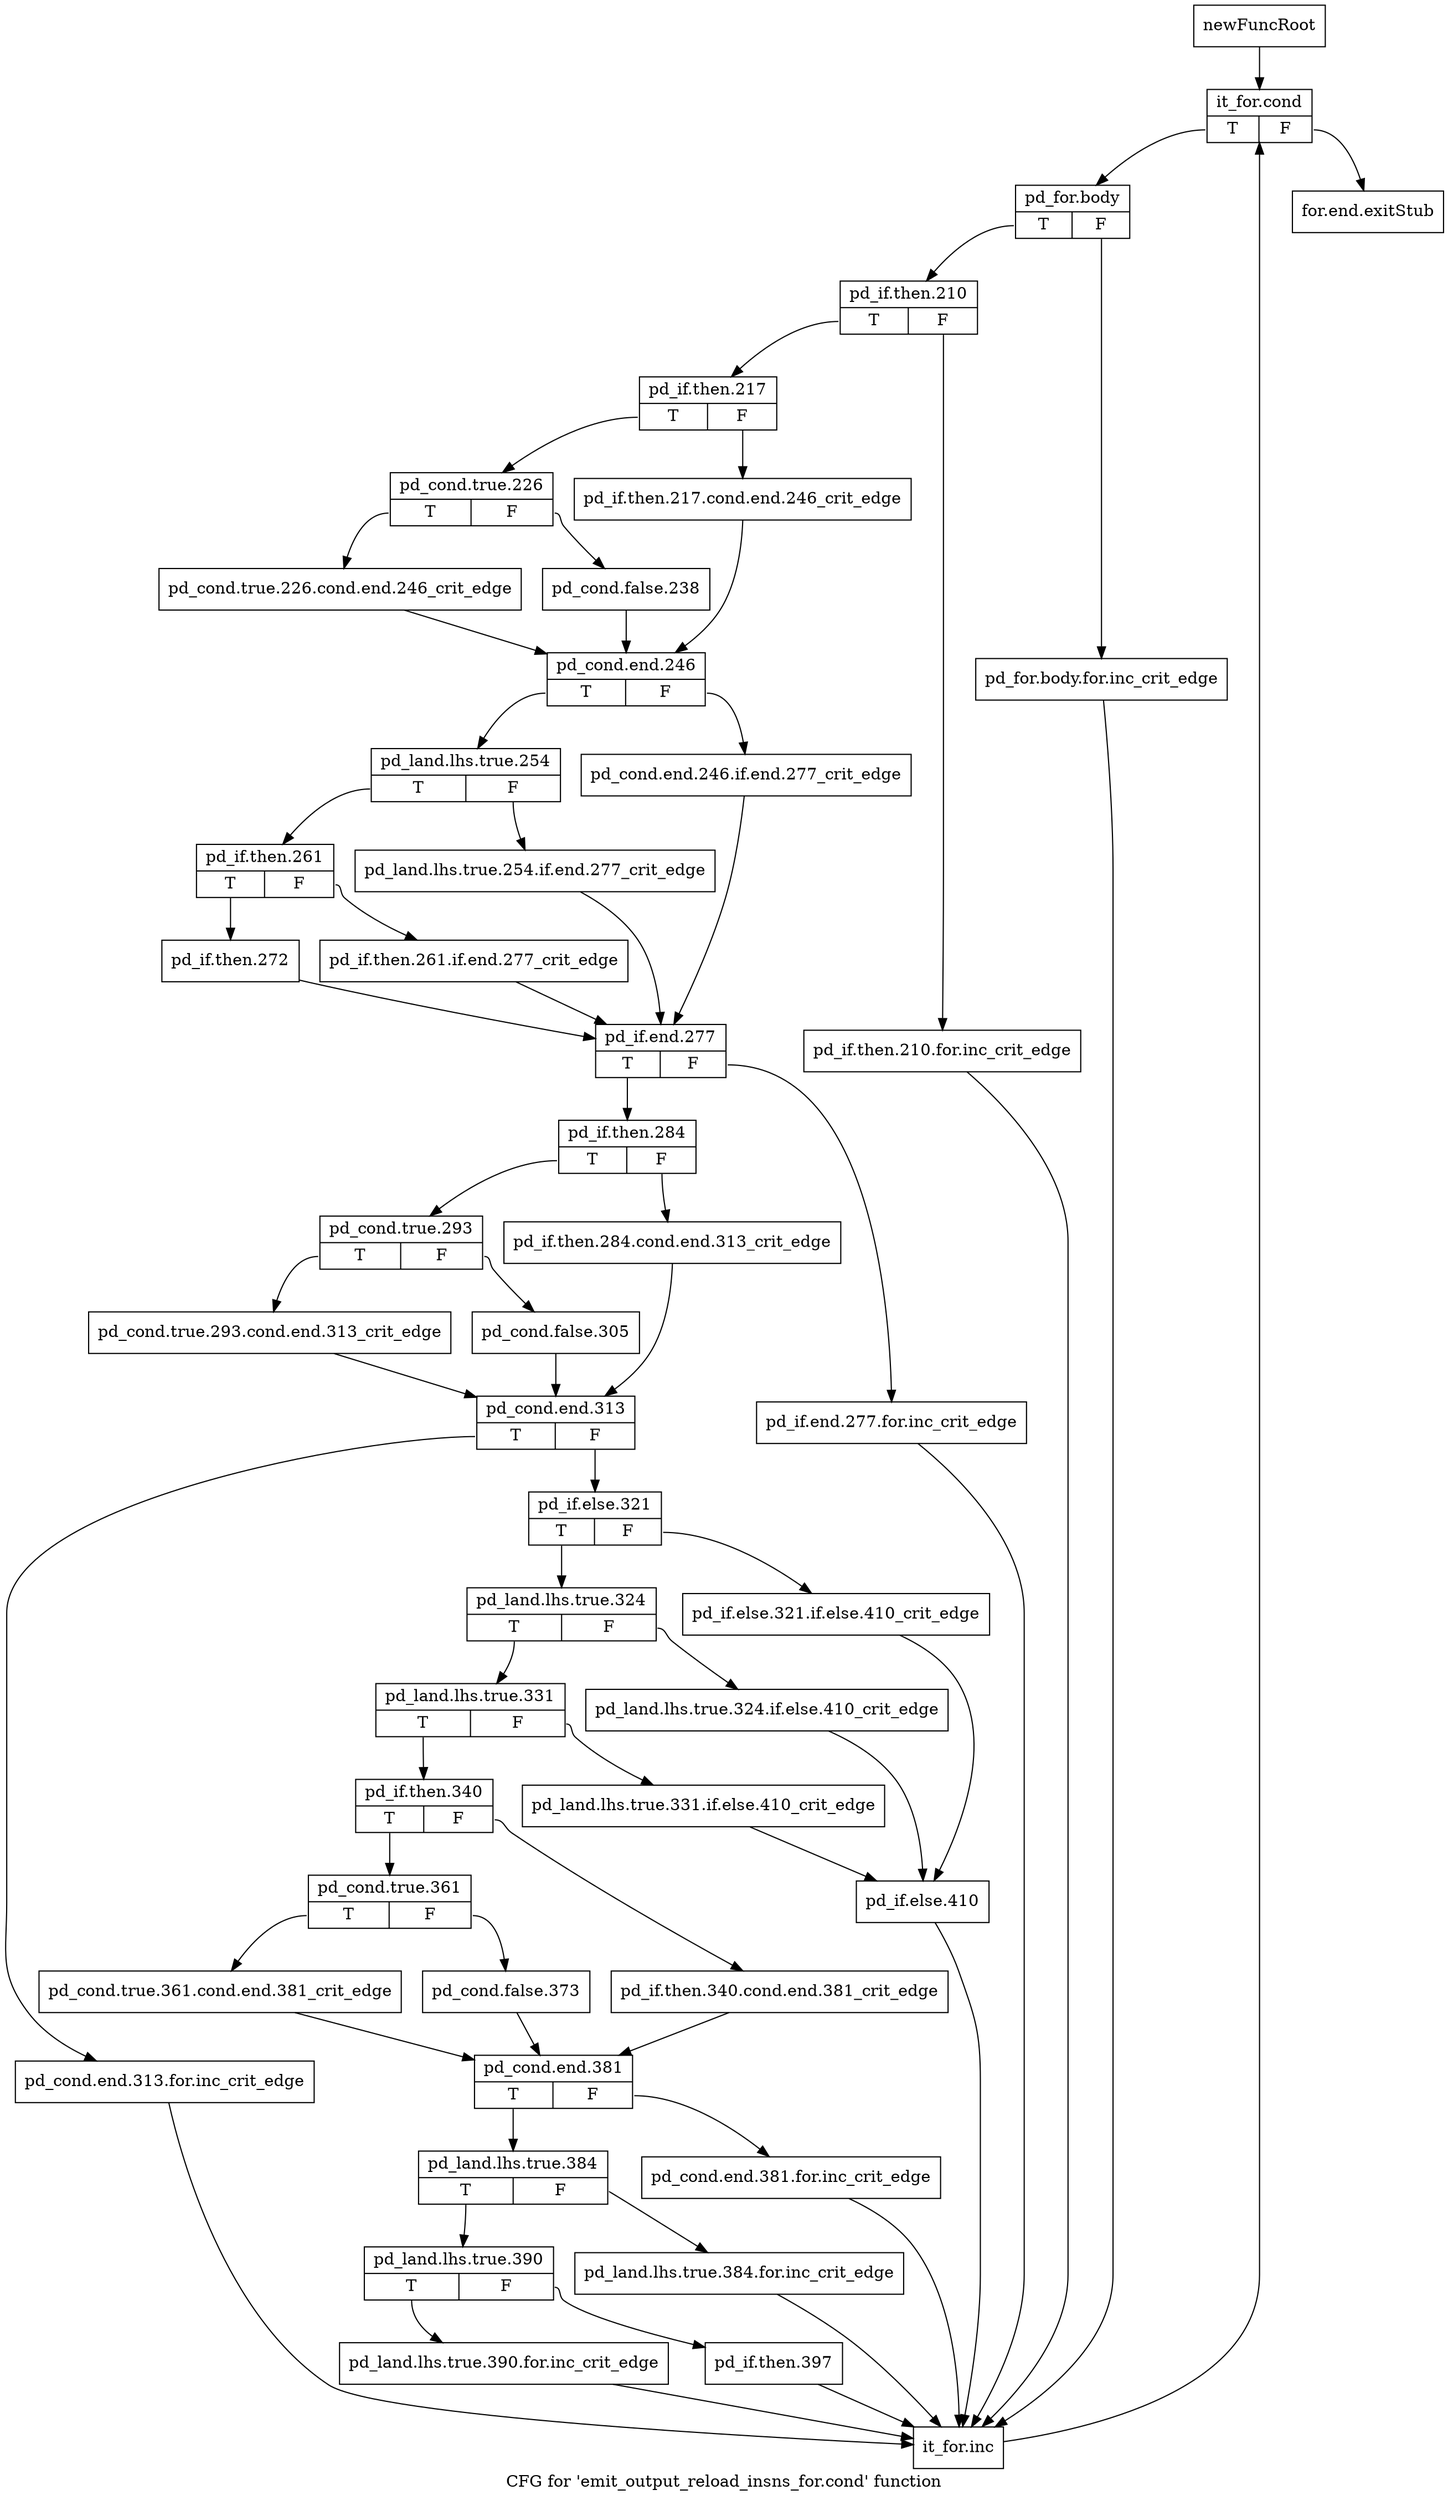 digraph "CFG for 'emit_output_reload_insns_for.cond' function" {
	label="CFG for 'emit_output_reload_insns_for.cond' function";

	Node0xbf81010 [shape=record,label="{newFuncRoot}"];
	Node0xbf81010 -> Node0xbf81600;
	Node0xbf81060 [shape=record,label="{for.end.exitStub}"];
	Node0xbf81600 [shape=record,label="{it_for.cond|{<s0>T|<s1>F}}"];
	Node0xbf81600:s0 -> Node0xbf81650;
	Node0xbf81600:s1 -> Node0xbf81060;
	Node0xbf81650 [shape=record,label="{pd_for.body|{<s0>T|<s1>F}}"];
	Node0xbf81650:s0 -> Node0xbf816f0;
	Node0xbf81650:s1 -> Node0xbf816a0;
	Node0xbf816a0 [shape=record,label="{pd_for.body.for.inc_crit_edge}"];
	Node0xbf816a0 -> Node0xbf82410;
	Node0xbf816f0 [shape=record,label="{pd_if.then.210|{<s0>T|<s1>F}}"];
	Node0xbf816f0:s0 -> Node0xbf81790;
	Node0xbf816f0:s1 -> Node0xbf81740;
	Node0xbf81740 [shape=record,label="{pd_if.then.210.for.inc_crit_edge}"];
	Node0xbf81740 -> Node0xbf82410;
	Node0xbf81790 [shape=record,label="{pd_if.then.217|{<s0>T|<s1>F}}"];
	Node0xbf81790:s0 -> Node0xbf81830;
	Node0xbf81790:s1 -> Node0xbf817e0;
	Node0xbf817e0 [shape=record,label="{pd_if.then.217.cond.end.246_crit_edge}"];
	Node0xbf817e0 -> Node0xbf81920;
	Node0xbf81830 [shape=record,label="{pd_cond.true.226|{<s0>T|<s1>F}}"];
	Node0xbf81830:s0 -> Node0xbf818d0;
	Node0xbf81830:s1 -> Node0xbf81880;
	Node0xbf81880 [shape=record,label="{pd_cond.false.238}"];
	Node0xbf81880 -> Node0xbf81920;
	Node0xbf818d0 [shape=record,label="{pd_cond.true.226.cond.end.246_crit_edge}"];
	Node0xbf818d0 -> Node0xbf81920;
	Node0xbf81920 [shape=record,label="{pd_cond.end.246|{<s0>T|<s1>F}}"];
	Node0xbf81920:s0 -> Node0xbf819c0;
	Node0xbf81920:s1 -> Node0xbf81970;
	Node0xbf81970 [shape=record,label="{pd_cond.end.246.if.end.277_crit_edge}"];
	Node0xbf81970 -> Node0xbf81b50;
	Node0xbf819c0 [shape=record,label="{pd_land.lhs.true.254|{<s0>T|<s1>F}}"];
	Node0xbf819c0:s0 -> Node0xbf81a60;
	Node0xbf819c0:s1 -> Node0xbf81a10;
	Node0xbf81a10 [shape=record,label="{pd_land.lhs.true.254.if.end.277_crit_edge}"];
	Node0xbf81a10 -> Node0xbf81b50;
	Node0xbf81a60 [shape=record,label="{pd_if.then.261|{<s0>T|<s1>F}}"];
	Node0xbf81a60:s0 -> Node0xbf81b00;
	Node0xbf81a60:s1 -> Node0xbf81ab0;
	Node0xbf81ab0 [shape=record,label="{pd_if.then.261.if.end.277_crit_edge}"];
	Node0xbf81ab0 -> Node0xbf81b50;
	Node0xbf81b00 [shape=record,label="{pd_if.then.272}"];
	Node0xbf81b00 -> Node0xbf81b50;
	Node0xbf81b50 [shape=record,label="{pd_if.end.277|{<s0>T|<s1>F}}"];
	Node0xbf81b50:s0 -> Node0xbf81bf0;
	Node0xbf81b50:s1 -> Node0xbf81ba0;
	Node0xbf81ba0 [shape=record,label="{pd_if.end.277.for.inc_crit_edge}"];
	Node0xbf81ba0 -> Node0xbf82410;
	Node0xbf81bf0 [shape=record,label="{pd_if.then.284|{<s0>T|<s1>F}}"];
	Node0xbf81bf0:s0 -> Node0xbf81c90;
	Node0xbf81bf0:s1 -> Node0xbf81c40;
	Node0xbf81c40 [shape=record,label="{pd_if.then.284.cond.end.313_crit_edge}"];
	Node0xbf81c40 -> Node0xbf81d80;
	Node0xbf81c90 [shape=record,label="{pd_cond.true.293|{<s0>T|<s1>F}}"];
	Node0xbf81c90:s0 -> Node0xbf81d30;
	Node0xbf81c90:s1 -> Node0xbf81ce0;
	Node0xbf81ce0 [shape=record,label="{pd_cond.false.305}"];
	Node0xbf81ce0 -> Node0xbf81d80;
	Node0xbf81d30 [shape=record,label="{pd_cond.true.293.cond.end.313_crit_edge}"];
	Node0xbf81d30 -> Node0xbf81d80;
	Node0xbf81d80 [shape=record,label="{pd_cond.end.313|{<s0>T|<s1>F}}"];
	Node0xbf81d80:s0 -> Node0xbf823c0;
	Node0xbf81d80:s1 -> Node0xbf81dd0;
	Node0xbf81dd0 [shape=record,label="{pd_if.else.321|{<s0>T|<s1>F}}"];
	Node0xbf81dd0:s0 -> Node0xbf81e70;
	Node0xbf81dd0:s1 -> Node0xbf81e20;
	Node0xbf81e20 [shape=record,label="{pd_if.else.321.if.else.410_crit_edge}"];
	Node0xbf81e20 -> Node0xbf81fb0;
	Node0xbf81e70 [shape=record,label="{pd_land.lhs.true.324|{<s0>T|<s1>F}}"];
	Node0xbf81e70:s0 -> Node0xbf81f10;
	Node0xbf81e70:s1 -> Node0xbf81ec0;
	Node0xbf81ec0 [shape=record,label="{pd_land.lhs.true.324.if.else.410_crit_edge}"];
	Node0xbf81ec0 -> Node0xbf81fb0;
	Node0xbf81f10 [shape=record,label="{pd_land.lhs.true.331|{<s0>T|<s1>F}}"];
	Node0xbf81f10:s0 -> Node0xbf82000;
	Node0xbf81f10:s1 -> Node0xbf81f60;
	Node0xbf81f60 [shape=record,label="{pd_land.lhs.true.331.if.else.410_crit_edge}"];
	Node0xbf81f60 -> Node0xbf81fb0;
	Node0xbf81fb0 [shape=record,label="{pd_if.else.410}"];
	Node0xbf81fb0 -> Node0xbf82410;
	Node0xbf82000 [shape=record,label="{pd_if.then.340|{<s0>T|<s1>F}}"];
	Node0xbf82000:s0 -> Node0xbf820a0;
	Node0xbf82000:s1 -> Node0xbf82050;
	Node0xbf82050 [shape=record,label="{pd_if.then.340.cond.end.381_crit_edge}"];
	Node0xbf82050 -> Node0xbf82190;
	Node0xbf820a0 [shape=record,label="{pd_cond.true.361|{<s0>T|<s1>F}}"];
	Node0xbf820a0:s0 -> Node0xbf82140;
	Node0xbf820a0:s1 -> Node0xbf820f0;
	Node0xbf820f0 [shape=record,label="{pd_cond.false.373}"];
	Node0xbf820f0 -> Node0xbf82190;
	Node0xbf82140 [shape=record,label="{pd_cond.true.361.cond.end.381_crit_edge}"];
	Node0xbf82140 -> Node0xbf82190;
	Node0xbf82190 [shape=record,label="{pd_cond.end.381|{<s0>T|<s1>F}}"];
	Node0xbf82190:s0 -> Node0xbf82230;
	Node0xbf82190:s1 -> Node0xbf821e0;
	Node0xbf821e0 [shape=record,label="{pd_cond.end.381.for.inc_crit_edge}"];
	Node0xbf821e0 -> Node0xbf82410;
	Node0xbf82230 [shape=record,label="{pd_land.lhs.true.384|{<s0>T|<s1>F}}"];
	Node0xbf82230:s0 -> Node0xbf822d0;
	Node0xbf82230:s1 -> Node0xbf82280;
	Node0xbf82280 [shape=record,label="{pd_land.lhs.true.384.for.inc_crit_edge}"];
	Node0xbf82280 -> Node0xbf82410;
	Node0xbf822d0 [shape=record,label="{pd_land.lhs.true.390|{<s0>T|<s1>F}}"];
	Node0xbf822d0:s0 -> Node0xbf82370;
	Node0xbf822d0:s1 -> Node0xbf82320;
	Node0xbf82320 [shape=record,label="{pd_if.then.397}"];
	Node0xbf82320 -> Node0xbf82410;
	Node0xbf82370 [shape=record,label="{pd_land.lhs.true.390.for.inc_crit_edge}"];
	Node0xbf82370 -> Node0xbf82410;
	Node0xbf823c0 [shape=record,label="{pd_cond.end.313.for.inc_crit_edge}"];
	Node0xbf823c0 -> Node0xbf82410;
	Node0xbf82410 [shape=record,label="{it_for.inc}"];
	Node0xbf82410 -> Node0xbf81600;
}

